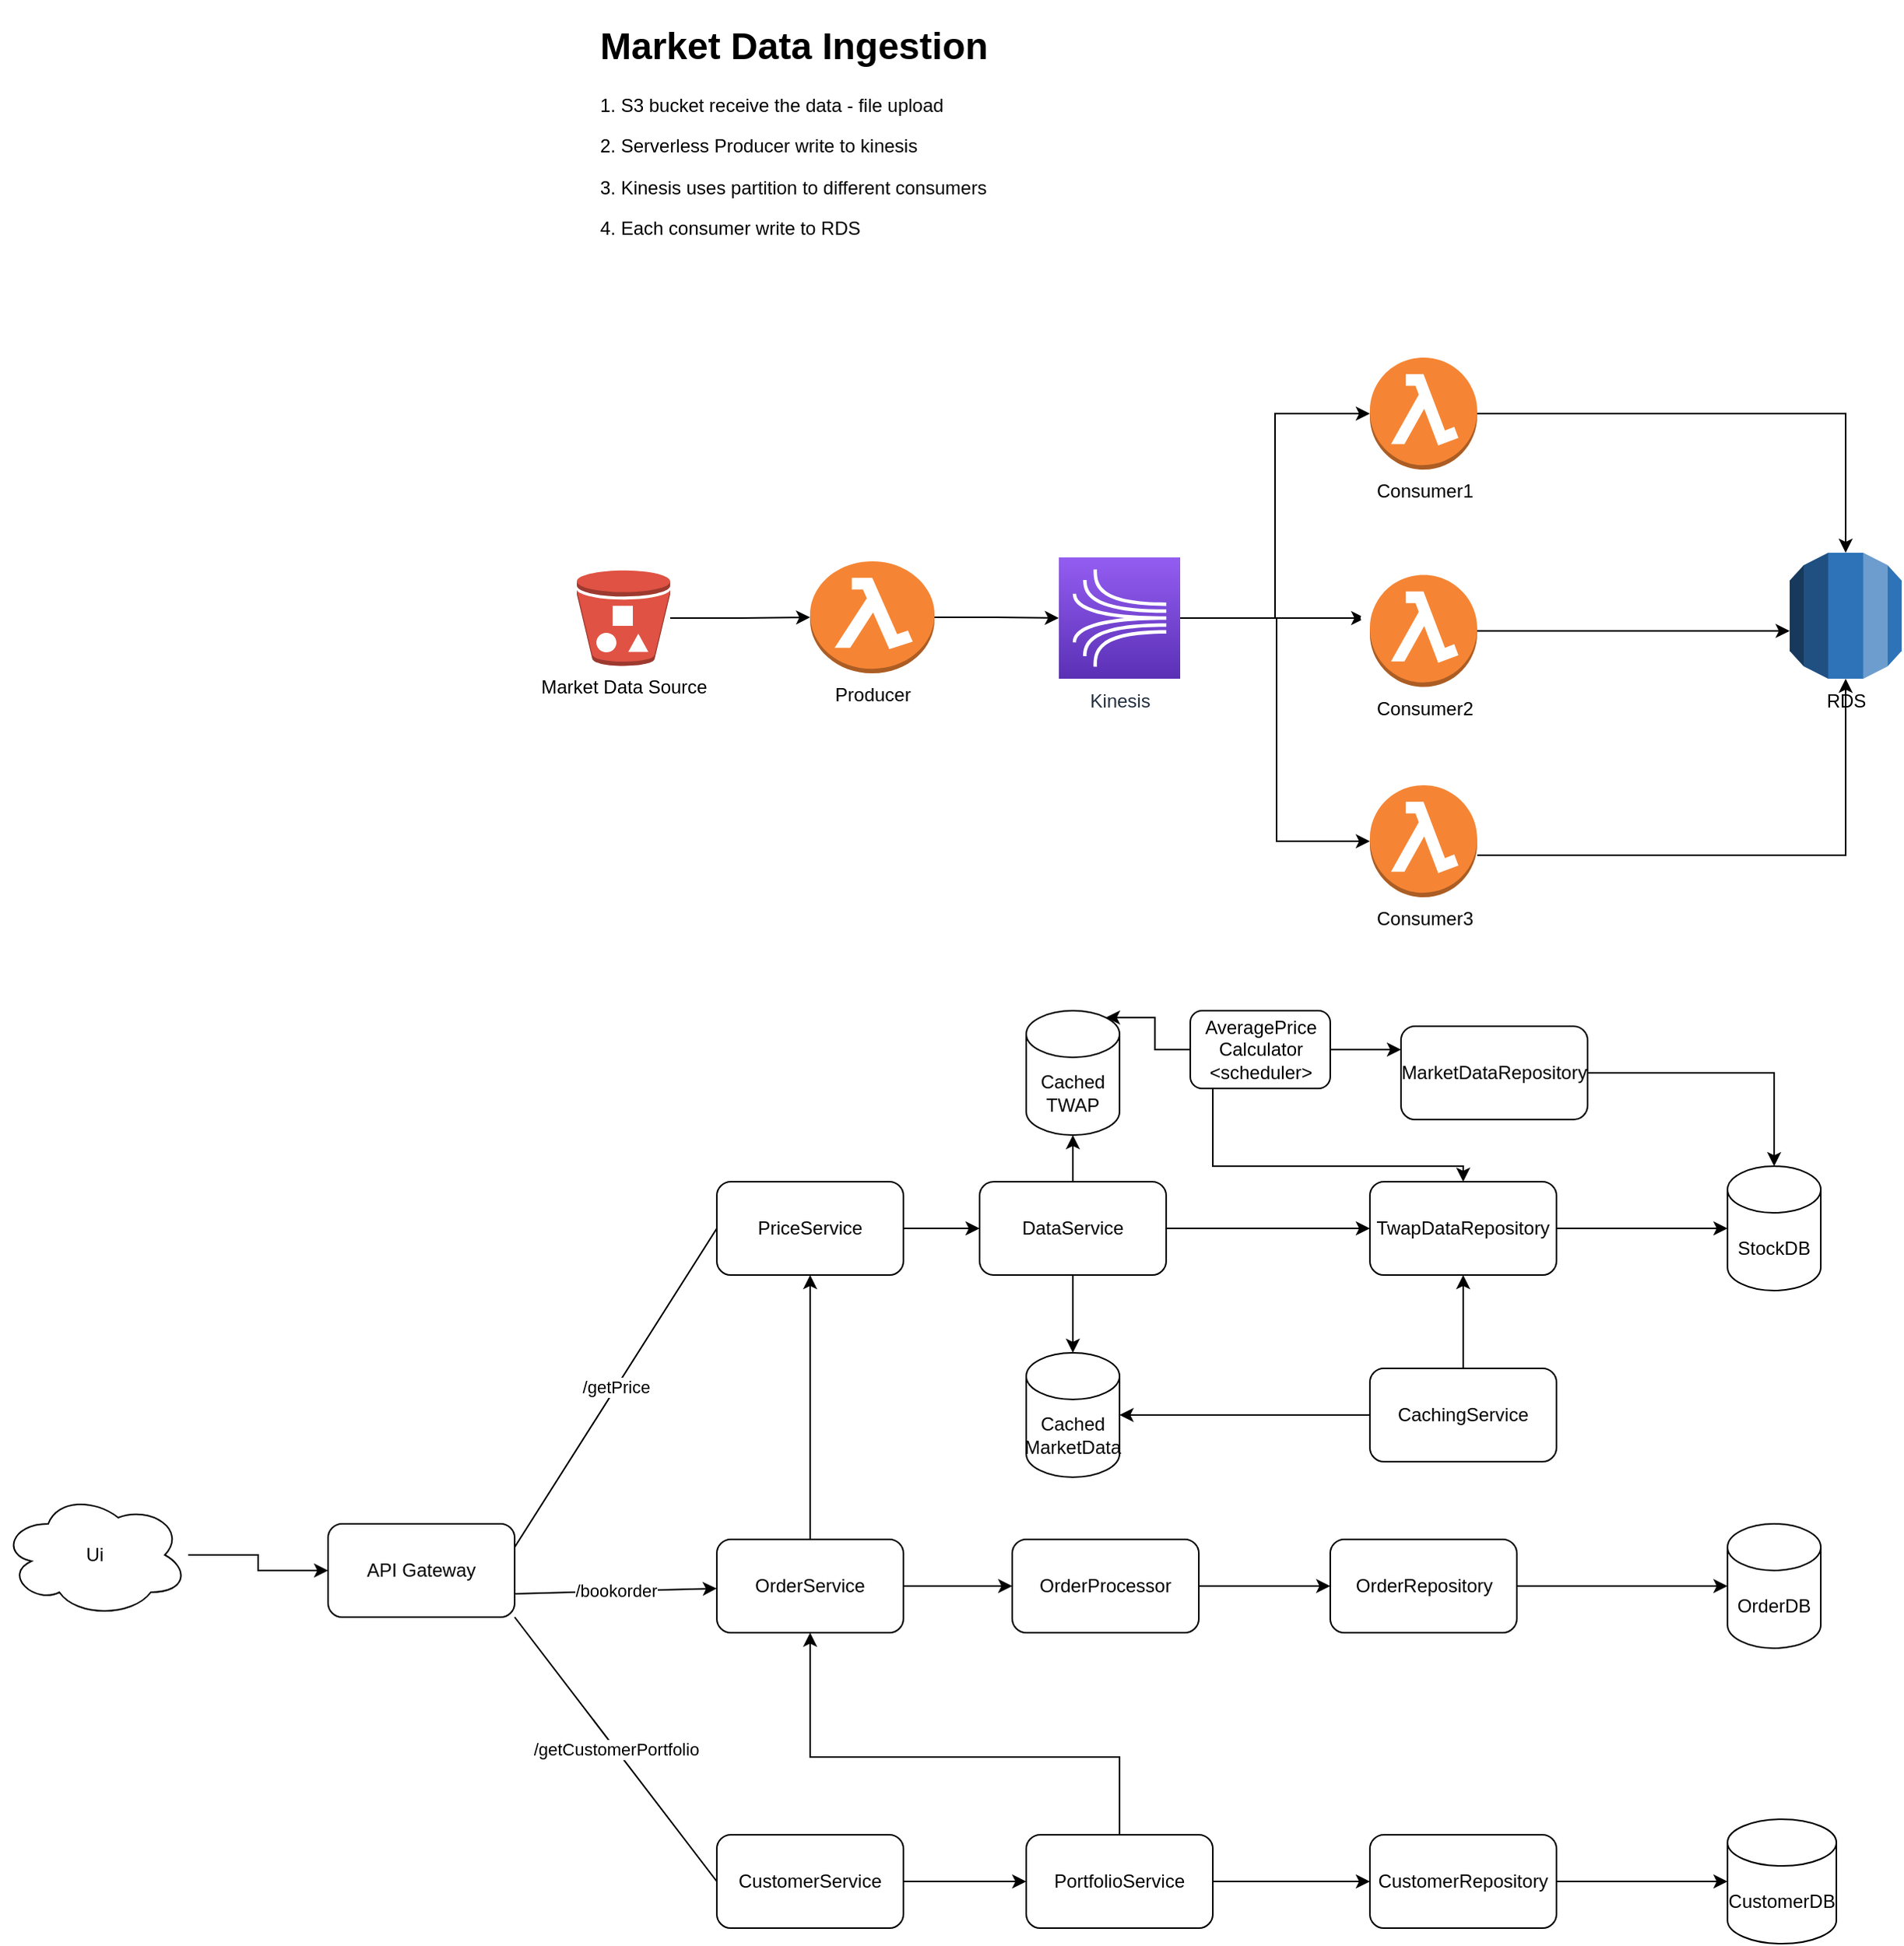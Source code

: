 <mxfile version="15.5.8" type="github">
  <diagram id="6CumLA6GRascpSRATFEl" name="Page-1">
    <mxGraphModel dx="2480" dy="712" grid="1" gridSize="10" guides="1" tooltips="1" connect="1" arrows="1" fold="1" page="1" pageScale="1" pageWidth="827" pageHeight="1169" math="0" shadow="0">
      <root>
        <mxCell id="0" />
        <mxCell id="1" parent="0" />
        <mxCell id="FRNXBc57nvbvUXJ40ujN-28" style="edgeStyle=orthogonalEdgeStyle;rounded=0;orthogonalLoop=1;jettySize=auto;html=1;" edge="1" parent="1" source="FRNXBc57nvbvUXJ40ujN-11" target="FRNXBc57nvbvUXJ40ujN-15">
          <mxGeometry relative="1" as="geometry" />
        </mxCell>
        <mxCell id="FRNXBc57nvbvUXJ40ujN-11" value="Producer" style="outlineConnect=0;dashed=0;verticalLabelPosition=bottom;verticalAlign=top;align=center;html=1;shape=mxgraph.aws3.lambda_function;fillColor=#F58534;gradientColor=none;" vertex="1" parent="1">
          <mxGeometry x="190" y="441" width="80" height="72" as="geometry" />
        </mxCell>
        <mxCell id="FRNXBc57nvbvUXJ40ujN-12" value="RDS" style="outlineConnect=0;dashed=0;verticalLabelPosition=bottom;verticalAlign=top;align=center;html=1;shape=mxgraph.aws3.rds;fillColor=#2E73B8;gradientColor=none;" vertex="1" parent="1">
          <mxGeometry x="820" y="435.5" width="72" height="81" as="geometry" />
        </mxCell>
        <mxCell id="FRNXBc57nvbvUXJ40ujN-27" style="edgeStyle=orthogonalEdgeStyle;rounded=0;orthogonalLoop=1;jettySize=auto;html=1;" edge="1" parent="1" source="FRNXBc57nvbvUXJ40ujN-13" target="FRNXBc57nvbvUXJ40ujN-11">
          <mxGeometry relative="1" as="geometry" />
        </mxCell>
        <mxCell id="FRNXBc57nvbvUXJ40ujN-13" value="Market Data Source" style="outlineConnect=0;dashed=0;verticalLabelPosition=bottom;verticalAlign=top;align=center;html=1;shape=mxgraph.aws3.bucket_with_objects;fillColor=#E05243;gradientColor=none;" vertex="1" parent="1">
          <mxGeometry x="40" y="446.75" width="60" height="61.5" as="geometry" />
        </mxCell>
        <mxCell id="FRNXBc57nvbvUXJ40ujN-20" value="" style="edgeStyle=orthogonalEdgeStyle;rounded=0;orthogonalLoop=1;jettySize=auto;html=1;" edge="1" parent="1" source="FRNXBc57nvbvUXJ40ujN-15" target="FRNXBc57nvbvUXJ40ujN-19">
          <mxGeometry relative="1" as="geometry" />
        </mxCell>
        <mxCell id="FRNXBc57nvbvUXJ40ujN-15" value="Kinesis" style="sketch=0;points=[[0,0,0],[0.25,0,0],[0.5,0,0],[0.75,0,0],[1,0,0],[0,1,0],[0.25,1,0],[0.5,1,0],[0.75,1,0],[1,1,0],[0,0.25,0],[0,0.5,0],[0,0.75,0],[1,0.25,0],[1,0.5,0],[1,0.75,0]];outlineConnect=0;fontColor=#232F3E;gradientColor=#945DF2;gradientDirection=north;fillColor=#5A30B5;strokeColor=#ffffff;dashed=0;verticalLabelPosition=bottom;verticalAlign=top;align=center;html=1;fontSize=12;fontStyle=0;aspect=fixed;shape=mxgraph.aws4.resourceIcon;resIcon=mxgraph.aws4.kinesis;" vertex="1" parent="1">
          <mxGeometry x="350" y="438.5" width="78" height="78" as="geometry" />
        </mxCell>
        <mxCell id="FRNXBc57nvbvUXJ40ujN-16" value="Consumer1" style="outlineConnect=0;dashed=0;verticalLabelPosition=bottom;verticalAlign=top;align=center;html=1;shape=mxgraph.aws3.lambda_function;fillColor=#F58534;gradientColor=none;" vertex="1" parent="1">
          <mxGeometry x="550" y="310" width="69" height="72" as="geometry" />
        </mxCell>
        <mxCell id="FRNXBc57nvbvUXJ40ujN-24" value="" style="edgeStyle=orthogonalEdgeStyle;rounded=0;orthogonalLoop=1;jettySize=auto;html=1;" edge="1" parent="1" source="FRNXBc57nvbvUXJ40ujN-17" target="FRNXBc57nvbvUXJ40ujN-12">
          <mxGeometry relative="1" as="geometry">
            <mxPoint x="740" y="520" as="targetPoint" />
            <Array as="points">
              <mxPoint x="730" y="486" />
              <mxPoint x="730" y="486" />
            </Array>
          </mxGeometry>
        </mxCell>
        <mxCell id="FRNXBc57nvbvUXJ40ujN-17" value="Consumer2" style="outlineConnect=0;dashed=0;verticalLabelPosition=bottom;verticalAlign=top;align=center;html=1;shape=mxgraph.aws3.lambda_function;fillColor=#F58534;gradientColor=none;" vertex="1" parent="1">
          <mxGeometry x="550" y="449.75" width="69" height="72" as="geometry" />
        </mxCell>
        <mxCell id="FRNXBc57nvbvUXJ40ujN-18" value="Consumer3" style="outlineConnect=0;dashed=0;verticalLabelPosition=bottom;verticalAlign=top;align=center;html=1;shape=mxgraph.aws3.lambda_function;fillColor=#F58534;gradientColor=none;" vertex="1" parent="1">
          <mxGeometry x="550" y="585" width="69" height="72" as="geometry" />
        </mxCell>
        <mxCell id="FRNXBc57nvbvUXJ40ujN-19" value="" style="shape=waypoint;sketch=0;size=6;pointerEvents=1;points=[];fillColor=#5A30B5;resizable=0;rotatable=0;perimeter=centerPerimeter;snapToPoint=1;dashed=0;fontColor=#232F3E;fontStyle=0;verticalAlign=top;strokeColor=#ffffff;gradientColor=#945DF2;gradientDirection=north;" vertex="1" parent="1">
          <mxGeometry x="527" y="457.5" width="40" height="40" as="geometry" />
        </mxCell>
        <mxCell id="FRNXBc57nvbvUXJ40ujN-21" value="" style="edgeStyle=orthogonalEdgeStyle;rounded=0;orthogonalLoop=1;jettySize=auto;html=1;entryX=0;entryY=0.5;entryDx=0;entryDy=0;entryPerimeter=0;" edge="1" parent="1" source="FRNXBc57nvbvUXJ40ujN-15" target="FRNXBc57nvbvUXJ40ujN-16">
          <mxGeometry relative="1" as="geometry">
            <mxPoint x="400" y="390" as="sourcePoint" />
            <mxPoint x="519" y="390" as="targetPoint" />
          </mxGeometry>
        </mxCell>
        <mxCell id="FRNXBc57nvbvUXJ40ujN-22" value="" style="edgeStyle=orthogonalEdgeStyle;rounded=0;orthogonalLoop=1;jettySize=auto;html=1;" edge="1" parent="1" source="FRNXBc57nvbvUXJ40ujN-15" target="FRNXBc57nvbvUXJ40ujN-18">
          <mxGeometry relative="1" as="geometry">
            <mxPoint x="438" y="487.5" as="sourcePoint" />
            <mxPoint x="560" y="356" as="targetPoint" />
            <Array as="points">
              <mxPoint x="490" y="478" />
              <mxPoint x="490" y="621" />
            </Array>
          </mxGeometry>
        </mxCell>
        <mxCell id="FRNXBc57nvbvUXJ40ujN-25" value="" style="edgeStyle=orthogonalEdgeStyle;rounded=0;orthogonalLoop=1;jettySize=auto;html=1;" edge="1" parent="1" source="FRNXBc57nvbvUXJ40ujN-16" target="FRNXBc57nvbvUXJ40ujN-12">
          <mxGeometry relative="1" as="geometry">
            <mxPoint x="626" y="345.5" as="sourcePoint" />
            <mxPoint x="827" y="345.5" as="targetPoint" />
            <Array as="points">
              <mxPoint x="856" y="346" />
            </Array>
          </mxGeometry>
        </mxCell>
        <mxCell id="FRNXBc57nvbvUXJ40ujN-26" value="" style="edgeStyle=orthogonalEdgeStyle;rounded=0;orthogonalLoop=1;jettySize=auto;html=1;" edge="1" parent="1" source="FRNXBc57nvbvUXJ40ujN-18" target="FRNXBc57nvbvUXJ40ujN-12">
          <mxGeometry relative="1" as="geometry">
            <mxPoint x="619" y="630" as="sourcePoint" />
            <mxPoint x="856" y="724.75" as="targetPoint" />
            <Array as="points">
              <mxPoint x="856" y="630" />
            </Array>
          </mxGeometry>
        </mxCell>
        <mxCell id="FRNXBc57nvbvUXJ40ujN-31" value="&lt;h1&gt;Market Data Ingestion&lt;/h1&gt;&lt;p&gt;1. S3 bucket receive the data - file upload&lt;/p&gt;&lt;p&gt;2. Serverless Producer write to kinesis&lt;/p&gt;&lt;p&gt;3. Kinesis uses partition to different consumers&lt;/p&gt;&lt;p&gt;4. Each consumer write to RDS&amp;nbsp;&lt;/p&gt;" style="text;html=1;strokeColor=none;fillColor=none;spacing=5;spacingTop=-20;whiteSpace=wrap;overflow=hidden;rounded=0;align=left;" vertex="1" parent="1">
          <mxGeometry x="50" y="90" width="270" height="190" as="geometry" />
        </mxCell>
        <mxCell id="FRNXBc57nvbvUXJ40ujN-55" style="edgeStyle=orthogonalEdgeStyle;rounded=0;orthogonalLoop=1;jettySize=auto;html=1;" edge="1" parent="1" source="FRNXBc57nvbvUXJ40ujN-77" target="FRNXBc57nvbvUXJ40ujN-53">
          <mxGeometry relative="1" as="geometry">
            <mxPoint x="220" y="860" as="sourcePoint" />
          </mxGeometry>
        </mxCell>
        <mxCell id="FRNXBc57nvbvUXJ40ujN-78" value="" style="edgeStyle=orthogonalEdgeStyle;rounded=0;orthogonalLoop=1;jettySize=auto;html=1;" edge="1" parent="1" source="FRNXBc57nvbvUXJ40ujN-33" target="FRNXBc57nvbvUXJ40ujN-77">
          <mxGeometry relative="1" as="geometry" />
        </mxCell>
        <mxCell id="FRNXBc57nvbvUXJ40ujN-33" value="PriceService" style="rounded=1;whiteSpace=wrap;html=1;align=center;" vertex="1" parent="1">
          <mxGeometry x="130" y="840" width="120" height="60" as="geometry" />
        </mxCell>
        <mxCell id="FRNXBc57nvbvUXJ40ujN-34" value="StockDB" style="shape=cylinder3;whiteSpace=wrap;html=1;boundedLbl=1;backgroundOutline=1;size=15;align=center;" vertex="1" parent="1">
          <mxGeometry x="780" y="830" width="60" height="80" as="geometry" />
        </mxCell>
        <mxCell id="FRNXBc57nvbvUXJ40ujN-60" style="edgeStyle=orthogonalEdgeStyle;rounded=0;orthogonalLoop=1;jettySize=auto;html=1;" edge="1" parent="1" source="FRNXBc57nvbvUXJ40ujN-36" target="FRNXBc57nvbvUXJ40ujN-34">
          <mxGeometry relative="1" as="geometry" />
        </mxCell>
        <mxCell id="FRNXBc57nvbvUXJ40ujN-36" value="MarketDataRepository" style="rounded=1;whiteSpace=wrap;html=1;align=center;" vertex="1" parent="1">
          <mxGeometry x="570" y="740" width="120" height="60" as="geometry" />
        </mxCell>
        <mxCell id="FRNXBc57nvbvUXJ40ujN-73" style="edgeStyle=orthogonalEdgeStyle;rounded=0;orthogonalLoop=1;jettySize=auto;html=1;" edge="1" parent="1" source="FRNXBc57nvbvUXJ40ujN-37" target="FRNXBc57nvbvUXJ40ujN-33">
          <mxGeometry relative="1" as="geometry" />
        </mxCell>
        <mxCell id="FRNXBc57nvbvUXJ40ujN-75" value="" style="edgeStyle=orthogonalEdgeStyle;rounded=0;orthogonalLoop=1;jettySize=auto;html=1;" edge="1" parent="1" source="FRNXBc57nvbvUXJ40ujN-37" target="FRNXBc57nvbvUXJ40ujN-74">
          <mxGeometry relative="1" as="geometry" />
        </mxCell>
        <mxCell id="FRNXBc57nvbvUXJ40ujN-37" value="OrderService" style="rounded=1;whiteSpace=wrap;html=1;align=center;" vertex="1" parent="1">
          <mxGeometry x="130" y="1070" width="120" height="60" as="geometry" />
        </mxCell>
        <mxCell id="FRNXBc57nvbvUXJ40ujN-70" style="edgeStyle=orthogonalEdgeStyle;rounded=0;orthogonalLoop=1;jettySize=auto;html=1;entryX=0;entryY=0.5;entryDx=0;entryDy=0;entryPerimeter=0;" edge="1" parent="1" source="FRNXBc57nvbvUXJ40ujN-38" target="FRNXBc57nvbvUXJ40ujN-68">
          <mxGeometry relative="1" as="geometry" />
        </mxCell>
        <mxCell id="FRNXBc57nvbvUXJ40ujN-38" value="OrderRepository" style="rounded=1;whiteSpace=wrap;html=1;align=center;" vertex="1" parent="1">
          <mxGeometry x="524.5" y="1070" width="120" height="60" as="geometry" />
        </mxCell>
        <mxCell id="FRNXBc57nvbvUXJ40ujN-39" value="/getPrice" style="endArrow=none;html=1;rounded=0;entryX=0;entryY=0.5;entryDx=0;entryDy=0;exitX=1;exitY=0.25;exitDx=0;exitDy=0;" edge="1" parent="1" source="FRNXBc57nvbvUXJ40ujN-51" target="FRNXBc57nvbvUXJ40ujN-33">
          <mxGeometry width="50" height="50" relative="1" as="geometry">
            <mxPoint x="-61" y="860" as="sourcePoint" />
            <mxPoint x="99" y="860" as="targetPoint" />
          </mxGeometry>
        </mxCell>
        <mxCell id="FRNXBc57nvbvUXJ40ujN-40" value="/bookorder" style="endArrow=classic;html=1;rounded=0;exitX=1;exitY=0.75;exitDx=0;exitDy=0;" edge="1" parent="1" source="FRNXBc57nvbvUXJ40ujN-51" target="FRNXBc57nvbvUXJ40ujN-37">
          <mxGeometry width="50" height="50" relative="1" as="geometry">
            <mxPoint x="-100" y="1010" as="sourcePoint" />
            <mxPoint x="-20" y="940" as="targetPoint" />
          </mxGeometry>
        </mxCell>
        <mxCell id="FRNXBc57nvbvUXJ40ujN-61" style="edgeStyle=orthogonalEdgeStyle;rounded=0;orthogonalLoop=1;jettySize=auto;html=1;entryX=0;entryY=0.5;entryDx=0;entryDy=0;entryPerimeter=0;" edge="1" parent="1" source="FRNXBc57nvbvUXJ40ujN-43" target="FRNXBc57nvbvUXJ40ujN-34">
          <mxGeometry relative="1" as="geometry" />
        </mxCell>
        <mxCell id="FRNXBc57nvbvUXJ40ujN-43" value="TwapDataRepository" style="rounded=1;whiteSpace=wrap;html=1;align=center;" vertex="1" parent="1">
          <mxGeometry x="550" y="840" width="120" height="60" as="geometry" />
        </mxCell>
        <mxCell id="FRNXBc57nvbvUXJ40ujN-52" value="" style="edgeStyle=orthogonalEdgeStyle;rounded=0;orthogonalLoop=1;jettySize=auto;html=1;" edge="1" parent="1" source="FRNXBc57nvbvUXJ40ujN-46" target="FRNXBc57nvbvUXJ40ujN-51">
          <mxGeometry relative="1" as="geometry" />
        </mxCell>
        <mxCell id="FRNXBc57nvbvUXJ40ujN-46" value="Ui" style="ellipse;shape=cloud;whiteSpace=wrap;html=1;align=center;" vertex="1" parent="1">
          <mxGeometry x="-330" y="1040" width="120" height="80" as="geometry" />
        </mxCell>
        <mxCell id="FRNXBc57nvbvUXJ40ujN-51" value="API Gateway" style="rounded=1;whiteSpace=wrap;html=1;align=center;" vertex="1" parent="1">
          <mxGeometry x="-120" y="1060" width="120" height="60" as="geometry" />
        </mxCell>
        <mxCell id="FRNXBc57nvbvUXJ40ujN-53" value="Cached&lt;br&gt;MarketData" style="shape=cylinder3;whiteSpace=wrap;html=1;boundedLbl=1;backgroundOutline=1;size=15;align=center;" vertex="1" parent="1">
          <mxGeometry x="329" y="950" width="60" height="80" as="geometry" />
        </mxCell>
        <mxCell id="FRNXBc57nvbvUXJ40ujN-56" style="edgeStyle=orthogonalEdgeStyle;rounded=0;orthogonalLoop=1;jettySize=auto;html=1;" edge="1" parent="1" source="FRNXBc57nvbvUXJ40ujN-54" target="FRNXBc57nvbvUXJ40ujN-53">
          <mxGeometry relative="1" as="geometry" />
        </mxCell>
        <mxCell id="FRNXBc57nvbvUXJ40ujN-57" style="edgeStyle=orthogonalEdgeStyle;rounded=0;orthogonalLoop=1;jettySize=auto;html=1;" edge="1" parent="1" source="FRNXBc57nvbvUXJ40ujN-54" target="FRNXBc57nvbvUXJ40ujN-43">
          <mxGeometry relative="1" as="geometry" />
        </mxCell>
        <mxCell id="FRNXBc57nvbvUXJ40ujN-54" value="CachingService" style="rounded=1;whiteSpace=wrap;html=1;align=center;" vertex="1" parent="1">
          <mxGeometry x="550" y="960" width="120" height="60" as="geometry" />
        </mxCell>
        <mxCell id="FRNXBc57nvbvUXJ40ujN-62" value="Cached&lt;br&gt;TWAP" style="shape=cylinder3;whiteSpace=wrap;html=1;boundedLbl=1;backgroundOutline=1;size=15;align=center;" vertex="1" parent="1">
          <mxGeometry x="329" y="730" width="60" height="80" as="geometry" />
        </mxCell>
        <mxCell id="FRNXBc57nvbvUXJ40ujN-65" style="edgeStyle=orthogonalEdgeStyle;rounded=0;orthogonalLoop=1;jettySize=auto;html=1;entryX=0;entryY=0.25;entryDx=0;entryDy=0;" edge="1" parent="1" source="FRNXBc57nvbvUXJ40ujN-64" target="FRNXBc57nvbvUXJ40ujN-36">
          <mxGeometry relative="1" as="geometry" />
        </mxCell>
        <mxCell id="FRNXBc57nvbvUXJ40ujN-66" style="edgeStyle=orthogonalEdgeStyle;rounded=0;orthogonalLoop=1;jettySize=auto;html=1;" edge="1" parent="1" source="FRNXBc57nvbvUXJ40ujN-64" target="FRNXBc57nvbvUXJ40ujN-43">
          <mxGeometry relative="1" as="geometry">
            <Array as="points">
              <mxPoint x="449" y="830" />
              <mxPoint x="610" y="830" />
            </Array>
          </mxGeometry>
        </mxCell>
        <mxCell id="FRNXBc57nvbvUXJ40ujN-67" style="edgeStyle=orthogonalEdgeStyle;rounded=0;orthogonalLoop=1;jettySize=auto;html=1;entryX=0.855;entryY=0;entryDx=0;entryDy=4.35;entryPerimeter=0;" edge="1" parent="1" source="FRNXBc57nvbvUXJ40ujN-64" target="FRNXBc57nvbvUXJ40ujN-62">
          <mxGeometry relative="1" as="geometry" />
        </mxCell>
        <mxCell id="FRNXBc57nvbvUXJ40ujN-64" value="AveragePrice&lt;br&gt;Calculator&lt;br&gt;&amp;lt;scheduler&amp;gt;" style="rounded=1;whiteSpace=wrap;html=1;align=center;" vertex="1" parent="1">
          <mxGeometry x="434.5" y="730" width="90" height="50" as="geometry" />
        </mxCell>
        <mxCell id="FRNXBc57nvbvUXJ40ujN-68" value="OrderDB" style="shape=cylinder3;whiteSpace=wrap;html=1;boundedLbl=1;backgroundOutline=1;size=15;align=center;" vertex="1" parent="1">
          <mxGeometry x="780" y="1060" width="60" height="80" as="geometry" />
        </mxCell>
        <mxCell id="FRNXBc57nvbvUXJ40ujN-76" value="" style="edgeStyle=orthogonalEdgeStyle;rounded=0;orthogonalLoop=1;jettySize=auto;html=1;" edge="1" parent="1" source="FRNXBc57nvbvUXJ40ujN-74" target="FRNXBc57nvbvUXJ40ujN-38">
          <mxGeometry relative="1" as="geometry" />
        </mxCell>
        <mxCell id="FRNXBc57nvbvUXJ40ujN-74" value="OrderProcessor" style="rounded=1;whiteSpace=wrap;html=1;align=center;" vertex="1" parent="1">
          <mxGeometry x="320" y="1070" width="120" height="60" as="geometry" />
        </mxCell>
        <mxCell id="FRNXBc57nvbvUXJ40ujN-79" value="" style="edgeStyle=orthogonalEdgeStyle;rounded=0;orthogonalLoop=1;jettySize=auto;html=1;" edge="1" parent="1" source="FRNXBc57nvbvUXJ40ujN-77" target="FRNXBc57nvbvUXJ40ujN-62">
          <mxGeometry relative="1" as="geometry" />
        </mxCell>
        <mxCell id="FRNXBc57nvbvUXJ40ujN-80" style="edgeStyle=orthogonalEdgeStyle;rounded=0;orthogonalLoop=1;jettySize=auto;html=1;" edge="1" parent="1" source="FRNXBc57nvbvUXJ40ujN-77" target="FRNXBc57nvbvUXJ40ujN-43">
          <mxGeometry relative="1" as="geometry" />
        </mxCell>
        <mxCell id="FRNXBc57nvbvUXJ40ujN-77" value="DataService" style="rounded=1;whiteSpace=wrap;html=1;align=center;" vertex="1" parent="1">
          <mxGeometry x="299" y="840" width="120" height="60" as="geometry" />
        </mxCell>
        <mxCell id="FRNXBc57nvbvUXJ40ujN-81" value="CustomerDB" style="shape=cylinder3;whiteSpace=wrap;html=1;boundedLbl=1;backgroundOutline=1;size=15;align=center;" vertex="1" parent="1">
          <mxGeometry x="780" y="1250" width="70" height="80" as="geometry" />
        </mxCell>
        <mxCell id="FRNXBc57nvbvUXJ40ujN-85" style="edgeStyle=orthogonalEdgeStyle;rounded=0;orthogonalLoop=1;jettySize=auto;html=1;entryX=0;entryY=0.5;entryDx=0;entryDy=0;" edge="1" parent="1" source="FRNXBc57nvbvUXJ40ujN-82" target="FRNXBc57nvbvUXJ40ujN-84">
          <mxGeometry relative="1" as="geometry" />
        </mxCell>
        <mxCell id="FRNXBc57nvbvUXJ40ujN-82" value="CustomerService" style="rounded=1;whiteSpace=wrap;html=1;align=center;" vertex="1" parent="1">
          <mxGeometry x="130" y="1260" width="120" height="60" as="geometry" />
        </mxCell>
        <mxCell id="FRNXBc57nvbvUXJ40ujN-83" value="/getCustomerPortfolio" style="endArrow=none;html=1;rounded=0;entryX=0;entryY=0.5;entryDx=0;entryDy=0;exitX=1;exitY=1;exitDx=0;exitDy=0;" edge="1" parent="1" source="FRNXBc57nvbvUXJ40ujN-51" target="FRNXBc57nvbvUXJ40ujN-82">
          <mxGeometry width="50" height="50" relative="1" as="geometry">
            <mxPoint x="-80" y="1245" as="sourcePoint" />
            <mxPoint x="70" y="1160" as="targetPoint" />
          </mxGeometry>
        </mxCell>
        <mxCell id="FRNXBc57nvbvUXJ40ujN-86" style="edgeStyle=orthogonalEdgeStyle;rounded=0;orthogonalLoop=1;jettySize=auto;html=1;" edge="1" parent="1" source="FRNXBc57nvbvUXJ40ujN-84" target="FRNXBc57nvbvUXJ40ujN-37">
          <mxGeometry relative="1" as="geometry">
            <Array as="points">
              <mxPoint x="389" y="1210" />
              <mxPoint x="190" y="1210" />
            </Array>
          </mxGeometry>
        </mxCell>
        <mxCell id="FRNXBc57nvbvUXJ40ujN-88" style="edgeStyle=orthogonalEdgeStyle;rounded=0;orthogonalLoop=1;jettySize=auto;html=1;" edge="1" parent="1" source="FRNXBc57nvbvUXJ40ujN-84">
          <mxGeometry relative="1" as="geometry">
            <mxPoint x="550" y="1290" as="targetPoint" />
          </mxGeometry>
        </mxCell>
        <mxCell id="FRNXBc57nvbvUXJ40ujN-84" value="PortfolioService" style="rounded=1;whiteSpace=wrap;html=1;align=center;" vertex="1" parent="1">
          <mxGeometry x="329" y="1260" width="120" height="60" as="geometry" />
        </mxCell>
        <mxCell id="FRNXBc57nvbvUXJ40ujN-90" value="" style="edgeStyle=orthogonalEdgeStyle;rounded=0;orthogonalLoop=1;jettySize=auto;html=1;" edge="1" parent="1" source="FRNXBc57nvbvUXJ40ujN-89" target="FRNXBc57nvbvUXJ40ujN-81">
          <mxGeometry relative="1" as="geometry" />
        </mxCell>
        <mxCell id="FRNXBc57nvbvUXJ40ujN-89" value="CustomerRepository" style="rounded=1;whiteSpace=wrap;html=1;align=center;" vertex="1" parent="1">
          <mxGeometry x="550" y="1260" width="120" height="60" as="geometry" />
        </mxCell>
      </root>
    </mxGraphModel>
  </diagram>
</mxfile>
